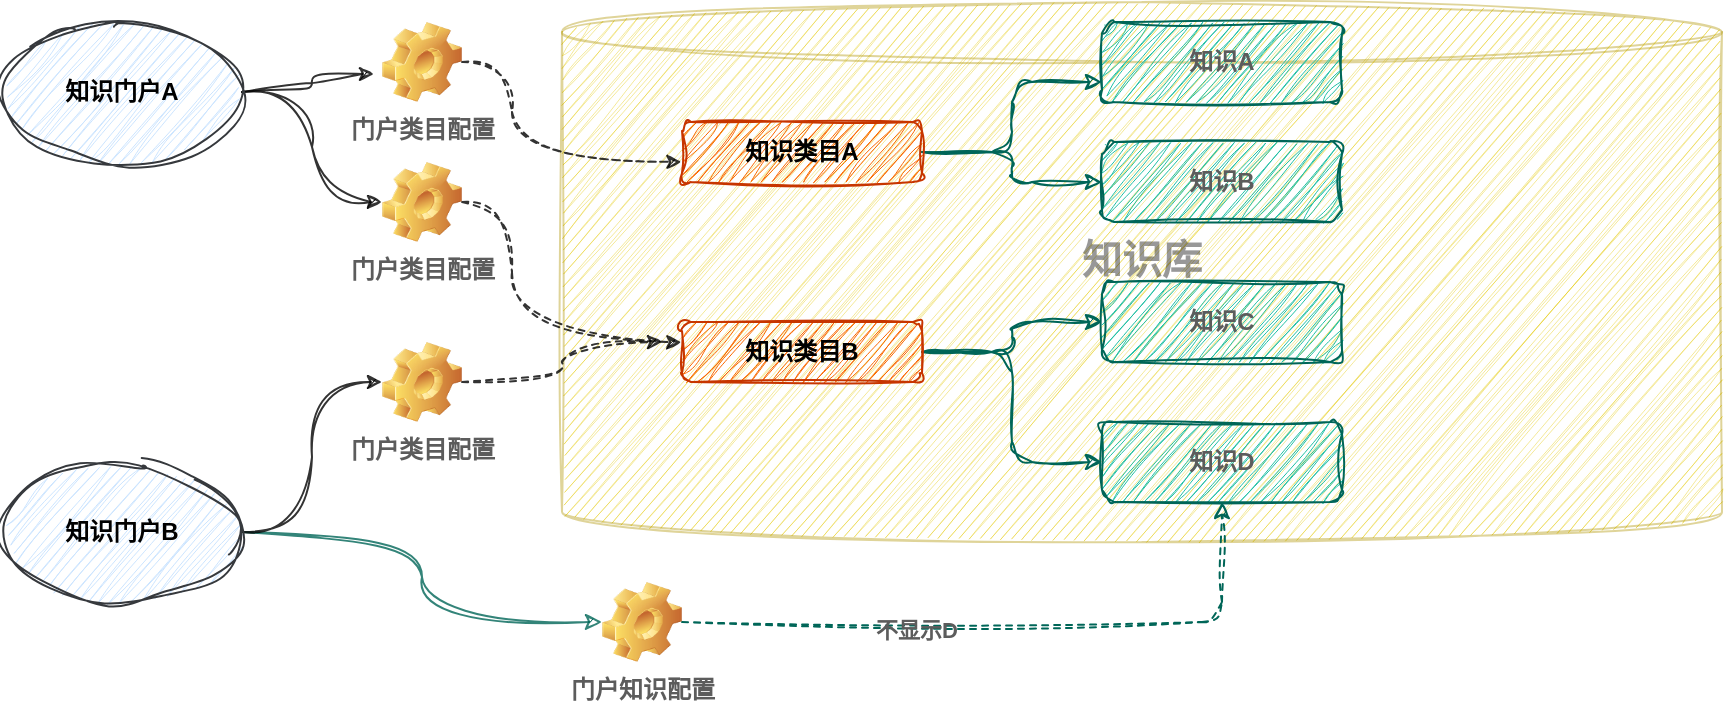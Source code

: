 <mxfile version="20.8.16" type="github">
  <diagram name="第 1 页" id="JV_-U01yO16fVguvwmtD">
    <mxGraphModel dx="984" dy="555" grid="1" gridSize="10" guides="1" tooltips="1" connect="1" arrows="1" fold="1" page="1" pageScale="1" pageWidth="827" pageHeight="1169" math="0" shadow="0">
      <root>
        <mxCell id="0" />
        <mxCell id="1" parent="0" />
        <mxCell id="6kAA_ubNPOUCkeBWZdui-20" value="&lt;font style=&quot;font-size: 20px;&quot;&gt;知识库&lt;/font&gt;" style="shape=cylinder3;whiteSpace=wrap;html=1;boundedLbl=1;backgroundOutline=1;size=15;labelBackgroundColor=none;fillColor=#e3c800;strokeColor=#B09500;sketch=1;curveFitting=1;jiggle=2;rounded=1;fontStyle=1;opacity=40;fontColor=#000000;spacingBottom=39;textOpacity=40;" vertex="1" parent="1">
          <mxGeometry x="310" y="40" width="580" height="270" as="geometry" />
        </mxCell>
        <mxCell id="6kAA_ubNPOUCkeBWZdui-27" style="edgeStyle=orthogonalEdgeStyle;curved=1;rounded=1;sketch=1;hachureGap=4;jiggle=2;curveFitting=1;orthogonalLoop=1;jettySize=auto;html=1;entryX=-0.1;entryY=0.65;entryDx=0;entryDy=0;entryPerimeter=0;strokeWidth=1;fontFamily=Architects Daughter;fontSource=https%3A%2F%2Ffonts.googleapis.com%2Fcss%3Ffamily%3DArchitects%2BDaughter;fontSize=20;startSize=5;endSize=5;opacity=80;" edge="1" parent="1" source="6kAA_ubNPOUCkeBWZdui-2" target="6kAA_ubNPOUCkeBWZdui-26">
          <mxGeometry relative="1" as="geometry" />
        </mxCell>
        <mxCell id="6kAA_ubNPOUCkeBWZdui-30" style="edgeStyle=orthogonalEdgeStyle;curved=1;rounded=1;sketch=1;hachureGap=4;jiggle=2;curveFitting=1;orthogonalLoop=1;jettySize=auto;html=1;entryX=0;entryY=0.5;entryDx=0;entryDy=0;strokeWidth=1;fontFamily=Architects Daughter;fontSource=https%3A%2F%2Ffonts.googleapis.com%2Fcss%3Ffamily%3DArchitects%2BDaughter;fontSize=20;startSize=5;endSize=5;opacity=80;" edge="1" parent="1" source="6kAA_ubNPOUCkeBWZdui-2" target="6kAA_ubNPOUCkeBWZdui-29">
          <mxGeometry relative="1" as="geometry" />
        </mxCell>
        <mxCell id="6kAA_ubNPOUCkeBWZdui-2" value="知识门户A" style="ellipse;whiteSpace=wrap;html=1;labelBackgroundColor=none;fillColor=#cce5ff;strokeColor=#36393d;sketch=1;curveFitting=1;jiggle=2;rounded=1;fontStyle=1" vertex="1" parent="1">
          <mxGeometry x="30" y="50" width="120" height="70" as="geometry" />
        </mxCell>
        <mxCell id="6kAA_ubNPOUCkeBWZdui-22" style="rounded=1;orthogonalLoop=1;jettySize=auto;html=1;labelBackgroundColor=none;strokeColor=#006658;fontColor=default;sketch=1;curveFitting=1;jiggle=2;fontStyle=1;edgeStyle=orthogonalEdgeStyle;curved=1;opacity=80;" edge="1" parent="1" source="6kAA_ubNPOUCkeBWZdui-3" target="6kAA_ubNPOUCkeBWZdui-21">
          <mxGeometry relative="1" as="geometry" />
        </mxCell>
        <mxCell id="6kAA_ubNPOUCkeBWZdui-34" style="edgeStyle=orthogonalEdgeStyle;curved=1;rounded=1;sketch=1;hachureGap=4;jiggle=2;curveFitting=1;orthogonalLoop=1;jettySize=auto;html=1;entryX=0;entryY=0.5;entryDx=0;entryDy=0;strokeWidth=1;fontFamily=Architects Daughter;fontSource=https%3A%2F%2Ffonts.googleapis.com%2Fcss%3Ffamily%3DArchitects%2BDaughter;fontSize=20;startSize=5;endSize=5;opacity=80;" edge="1" parent="1" source="6kAA_ubNPOUCkeBWZdui-3" target="6kAA_ubNPOUCkeBWZdui-33">
          <mxGeometry relative="1" as="geometry" />
        </mxCell>
        <mxCell id="6kAA_ubNPOUCkeBWZdui-3" value="知识门户B" style="ellipse;whiteSpace=wrap;html=1;labelBackgroundColor=none;fillColor=#cce5ff;strokeColor=#36393d;sketch=1;curveFitting=1;jiggle=2;rounded=1;fontStyle=1" vertex="1" parent="1">
          <mxGeometry x="30" y="270" width="120" height="70" as="geometry" />
        </mxCell>
        <mxCell id="6kAA_ubNPOUCkeBWZdui-12" style="edgeStyle=orthogonalEdgeStyle;rounded=1;orthogonalLoop=1;jettySize=auto;html=1;entryX=0;entryY=0.75;entryDx=0;entryDy=0;labelBackgroundColor=none;strokeColor=#006658;fontColor=default;sketch=1;curveFitting=1;jiggle=2;fontStyle=1" edge="1" parent="1" source="6kAA_ubNPOUCkeBWZdui-6" target="6kAA_ubNPOUCkeBWZdui-8">
          <mxGeometry relative="1" as="geometry" />
        </mxCell>
        <mxCell id="6kAA_ubNPOUCkeBWZdui-13" style="edgeStyle=orthogonalEdgeStyle;rounded=1;orthogonalLoop=1;jettySize=auto;html=1;entryX=0;entryY=0.5;entryDx=0;entryDy=0;labelBackgroundColor=none;strokeColor=#006658;fontColor=default;sketch=1;curveFitting=1;jiggle=2;fontStyle=1" edge="1" parent="1" source="6kAA_ubNPOUCkeBWZdui-6" target="6kAA_ubNPOUCkeBWZdui-9">
          <mxGeometry relative="1" as="geometry" />
        </mxCell>
        <mxCell id="6kAA_ubNPOUCkeBWZdui-6" value="知识类目A" style="rounded=1;whiteSpace=wrap;html=1;labelBackgroundColor=none;sketch=1;curveFitting=1;jiggle=2;fillColor=#fa6800;fontColor=#000000;strokeColor=#C73500;fontStyle=1" vertex="1" parent="1">
          <mxGeometry x="370" y="100" width="120" height="30" as="geometry" />
        </mxCell>
        <mxCell id="6kAA_ubNPOUCkeBWZdui-14" style="edgeStyle=orthogonalEdgeStyle;rounded=1;orthogonalLoop=1;jettySize=auto;html=1;labelBackgroundColor=none;strokeColor=#006658;fontColor=default;sketch=1;curveFitting=1;jiggle=2;fontStyle=1" edge="1" parent="1" source="6kAA_ubNPOUCkeBWZdui-7" target="6kAA_ubNPOUCkeBWZdui-10">
          <mxGeometry relative="1" as="geometry" />
        </mxCell>
        <mxCell id="6kAA_ubNPOUCkeBWZdui-15" style="edgeStyle=orthogonalEdgeStyle;rounded=1;orthogonalLoop=1;jettySize=auto;html=1;entryX=0;entryY=0.5;entryDx=0;entryDy=0;labelBackgroundColor=none;strokeColor=#006658;fontColor=default;sketch=1;curveFitting=1;jiggle=2;fontStyle=1" edge="1" parent="1" source="6kAA_ubNPOUCkeBWZdui-7" target="6kAA_ubNPOUCkeBWZdui-11">
          <mxGeometry relative="1" as="geometry" />
        </mxCell>
        <mxCell id="6kAA_ubNPOUCkeBWZdui-7" value="知识类目B" style="rounded=1;whiteSpace=wrap;html=1;labelBackgroundColor=none;sketch=1;curveFitting=1;jiggle=2;fillColor=#fa6800;fontColor=#000000;strokeColor=#C73500;fontStyle=1" vertex="1" parent="1">
          <mxGeometry x="370" y="200" width="120" height="30" as="geometry" />
        </mxCell>
        <mxCell id="6kAA_ubNPOUCkeBWZdui-8" value="知识A" style="rounded=1;whiteSpace=wrap;html=1;labelBackgroundColor=none;fillColor=#21C0A5;strokeColor=#006658;fontColor=#5C5C5C;sketch=1;curveFitting=1;jiggle=2;fontStyle=1" vertex="1" parent="1">
          <mxGeometry x="580" y="50" width="120" height="40" as="geometry" />
        </mxCell>
        <mxCell id="6kAA_ubNPOUCkeBWZdui-9" value="知识B" style="rounded=1;whiteSpace=wrap;html=1;labelBackgroundColor=none;fillColor=#21C0A5;strokeColor=#006658;fontColor=#5C5C5C;sketch=1;curveFitting=1;jiggle=2;fontStyle=1" vertex="1" parent="1">
          <mxGeometry x="580" y="110" width="120" height="40" as="geometry" />
        </mxCell>
        <mxCell id="6kAA_ubNPOUCkeBWZdui-10" value="知识C" style="rounded=1;whiteSpace=wrap;html=1;labelBackgroundColor=none;fillColor=#21C0A5;strokeColor=#006658;fontColor=#5C5C5C;sketch=1;curveFitting=1;jiggle=2;fontStyle=1" vertex="1" parent="1">
          <mxGeometry x="580" y="180" width="120" height="40" as="geometry" />
        </mxCell>
        <mxCell id="6kAA_ubNPOUCkeBWZdui-11" value="知识D" style="rounded=1;whiteSpace=wrap;html=1;labelBackgroundColor=none;fillColor=#21C0A5;strokeColor=#006658;fontColor=#5C5C5C;sketch=1;curveFitting=1;jiggle=2;fontStyle=1" vertex="1" parent="1">
          <mxGeometry x="580" y="250" width="120" height="40" as="geometry" />
        </mxCell>
        <mxCell id="6kAA_ubNPOUCkeBWZdui-23" style="edgeStyle=orthogonalEdgeStyle;rounded=1;orthogonalLoop=1;jettySize=auto;html=1;entryX=0.5;entryY=1;entryDx=0;entryDy=0;labelBackgroundColor=none;strokeColor=#006658;fontColor=default;sketch=1;curveFitting=1;jiggle=2;fontStyle=1;dashed=1;" edge="1" parent="1" source="6kAA_ubNPOUCkeBWZdui-21" target="6kAA_ubNPOUCkeBWZdui-11">
          <mxGeometry relative="1" as="geometry" />
        </mxCell>
        <mxCell id="6kAA_ubNPOUCkeBWZdui-24" value="不显示D" style="edgeLabel;html=1;align=center;verticalAlign=middle;resizable=0;points=[];labelBackgroundColor=none;fontColor=#5C5C5C;sketch=1;curveFitting=1;jiggle=2;rounded=1;fontStyle=1" vertex="1" connectable="0" parent="6kAA_ubNPOUCkeBWZdui-23">
          <mxGeometry x="-0.291" y="-4" relative="1" as="geometry">
            <mxPoint as="offset" />
          </mxGeometry>
        </mxCell>
        <mxCell id="6kAA_ubNPOUCkeBWZdui-21" value="门户知识配置" style="shape=image;html=1;verticalLabelPosition=bottom;verticalAlign=top;imageAspect=0;image=img/clipart/Gear_128x128.png;labelBackgroundColor=none;fillColor=#21C0A5;strokeColor=#006658;fontColor=#5C5C5C;sketch=1;curveFitting=1;jiggle=2;rounded=1;fontStyle=1;direction=east;" vertex="1" parent="1">
          <mxGeometry x="330" y="330" width="40" height="40" as="geometry" />
        </mxCell>
        <mxCell id="6kAA_ubNPOUCkeBWZdui-28" style="edgeStyle=orthogonalEdgeStyle;curved=1;rounded=1;sketch=1;hachureGap=4;jiggle=2;curveFitting=1;orthogonalLoop=1;jettySize=auto;html=1;entryX=0.103;entryY=0.296;entryDx=0;entryDy=0;entryPerimeter=0;strokeWidth=1;fontFamily=Architects Daughter;fontSource=https%3A%2F%2Ffonts.googleapis.com%2Fcss%3Ffamily%3DArchitects%2BDaughter;fontSize=20;startSize=5;endSize=5;opacity=80;dashed=1;" edge="1" parent="1" source="6kAA_ubNPOUCkeBWZdui-26" target="6kAA_ubNPOUCkeBWZdui-20">
          <mxGeometry relative="1" as="geometry" />
        </mxCell>
        <mxCell id="6kAA_ubNPOUCkeBWZdui-26" value="门户类目配置" style="shape=image;html=1;verticalLabelPosition=bottom;verticalAlign=top;imageAspect=0;image=img/clipart/Gear_128x128.png;labelBackgroundColor=none;fillColor=#21C0A5;strokeColor=#006658;fontColor=#5C5C5C;sketch=1;curveFitting=1;jiggle=2;rounded=1;fontStyle=1" vertex="1" parent="1">
          <mxGeometry x="220" y="50" width="40" height="40" as="geometry" />
        </mxCell>
        <mxCell id="6kAA_ubNPOUCkeBWZdui-32" style="edgeStyle=orthogonalEdgeStyle;curved=1;rounded=1;sketch=1;hachureGap=4;jiggle=2;curveFitting=1;orthogonalLoop=1;jettySize=auto;html=1;entryX=0.103;entryY=0.63;entryDx=0;entryDy=0;entryPerimeter=0;strokeWidth=1;fontFamily=Architects Daughter;fontSource=https%3A%2F%2Ffonts.googleapis.com%2Fcss%3Ffamily%3DArchitects%2BDaughter;fontSize=20;startSize=5;endSize=5;opacity=80;dashed=1;" edge="1" parent="1" source="6kAA_ubNPOUCkeBWZdui-29" target="6kAA_ubNPOUCkeBWZdui-20">
          <mxGeometry relative="1" as="geometry" />
        </mxCell>
        <mxCell id="6kAA_ubNPOUCkeBWZdui-29" value="门户类目配置" style="shape=image;html=1;verticalLabelPosition=bottom;verticalAlign=top;imageAspect=0;image=img/clipart/Gear_128x128.png;labelBackgroundColor=none;fillColor=#21C0A5;strokeColor=#006658;fontColor=#5C5C5C;sketch=1;curveFitting=1;jiggle=2;rounded=1;fontStyle=1" vertex="1" parent="1">
          <mxGeometry x="220" y="120" width="40" height="40" as="geometry" />
        </mxCell>
        <mxCell id="6kAA_ubNPOUCkeBWZdui-35" style="edgeStyle=orthogonalEdgeStyle;curved=1;rounded=1;sketch=1;hachureGap=4;jiggle=2;curveFitting=1;orthogonalLoop=1;jettySize=auto;html=1;strokeWidth=1;fontFamily=Architects Daughter;fontSource=https%3A%2F%2Ffonts.googleapis.com%2Fcss%3Ffamily%3DArchitects%2BDaughter;fontSize=20;startSize=5;endSize=5;opacity=80;dashed=1;" edge="1" parent="1" source="6kAA_ubNPOUCkeBWZdui-33">
          <mxGeometry relative="1" as="geometry">
            <mxPoint x="360" y="210" as="targetPoint" />
          </mxGeometry>
        </mxCell>
        <mxCell id="6kAA_ubNPOUCkeBWZdui-33" value="门户类目配置" style="shape=image;html=1;verticalLabelPosition=bottom;verticalAlign=top;imageAspect=0;image=img/clipart/Gear_128x128.png;labelBackgroundColor=none;fillColor=#21C0A5;strokeColor=#006658;fontColor=#5C5C5C;sketch=1;curveFitting=1;jiggle=2;rounded=1;fontStyle=1" vertex="1" parent="1">
          <mxGeometry x="220" y="210" width="40" height="40" as="geometry" />
        </mxCell>
      </root>
    </mxGraphModel>
  </diagram>
</mxfile>
